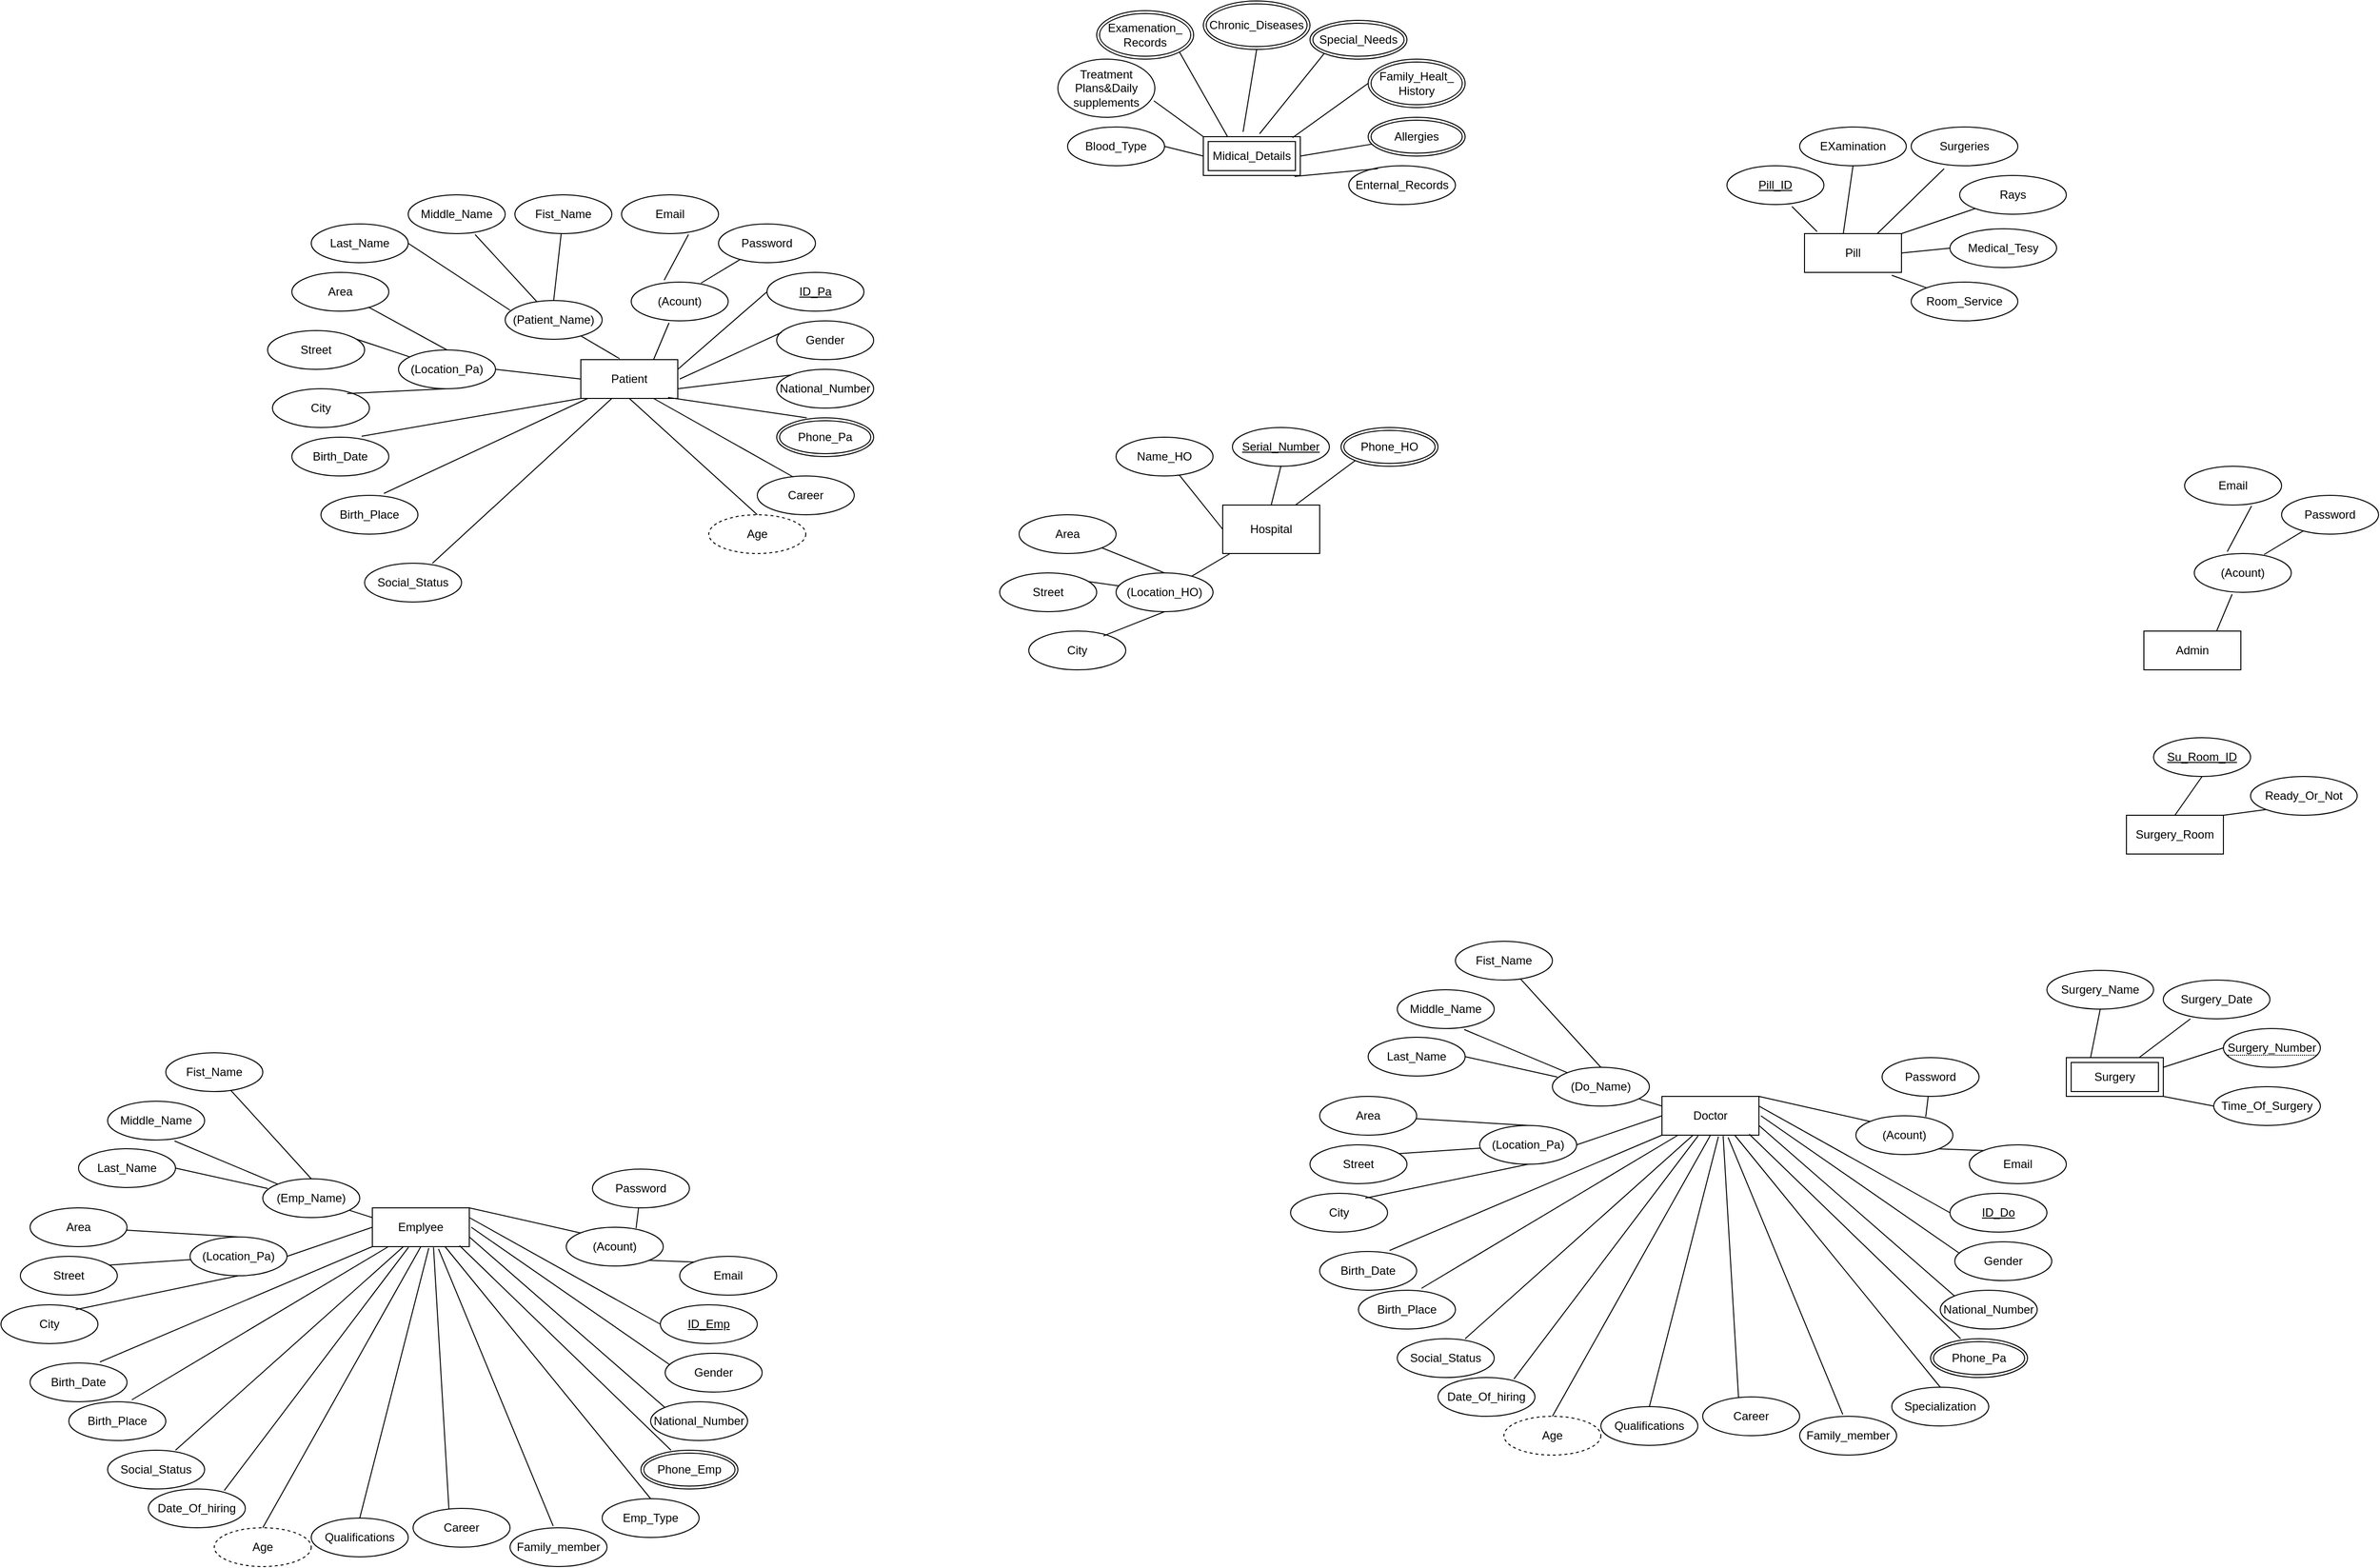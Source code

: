 <mxfile version="15.8.7" type="device"><diagram id="R2lEEEUBdFMjLlhIrx00" name="Page-1"><mxGraphModel dx="1871" dy="1751" grid="1" gridSize="10" guides="1" tooltips="1" connect="1" arrows="1" fold="1" page="1" pageScale="1" pageWidth="850" pageHeight="1100" math="0" shadow="0" extFonts="Permanent Marker^https://fonts.googleapis.com/css?family=Permanent+Marker"><root><mxCell id="0"/><mxCell id="1" parent="0"/><mxCell id="u1pBeGqs2d3msCe7WVyi-1" value="Hospital" style="whiteSpace=wrap;html=1;align=center;" parent="1" vertex="1"><mxGeometry x="460" y="-230" width="100" height="50" as="geometry"/></mxCell><mxCell id="u1pBeGqs2d3msCe7WVyi-2" value="(Location_HO)" style="ellipse;whiteSpace=wrap;html=1;align=center;" parent="1" vertex="1"><mxGeometry x="350" y="-160" width="100" height="40" as="geometry"/></mxCell><mxCell id="u1pBeGqs2d3msCe7WVyi-6" value="" style="endArrow=none;html=1;rounded=0;" parent="1" source="u1pBeGqs2d3msCe7WVyi-2" target="u1pBeGqs2d3msCe7WVyi-1" edge="1"><mxGeometry relative="1" as="geometry"><mxPoint x="300" y="340" as="sourcePoint"/><mxPoint x="460" y="340" as="targetPoint"/></mxGeometry></mxCell><mxCell id="u1pBeGqs2d3msCe7WVyi-7" value="Area" style="ellipse;whiteSpace=wrap;html=1;align=center;" parent="1" vertex="1"><mxGeometry x="250" y="-220" width="100" height="40" as="geometry"/></mxCell><mxCell id="u1pBeGqs2d3msCe7WVyi-8" value="Name_HO" style="ellipse;whiteSpace=wrap;html=1;align=center;" parent="1" vertex="1"><mxGeometry x="350" y="-300" width="100" height="40" as="geometry"/></mxCell><mxCell id="u1pBeGqs2d3msCe7WVyi-13" value="" style="endArrow=none;html=1;rounded=0;entryX=0;entryY=0.5;entryDx=0;entryDy=0;" parent="1" source="u1pBeGqs2d3msCe7WVyi-8" target="u1pBeGqs2d3msCe7WVyi-1" edge="1"><mxGeometry relative="1" as="geometry"><mxPoint x="383.053" y="-129.337" as="sourcePoint"/><mxPoint x="436.957" y="-210" as="targetPoint"/></mxGeometry></mxCell><mxCell id="u1pBeGqs2d3msCe7WVyi-14" value="Serial_Number" style="ellipse;whiteSpace=wrap;html=1;align=center;fontStyle=4;" parent="1" vertex="1"><mxGeometry x="470" y="-310" width="100" height="40" as="geometry"/></mxCell><mxCell id="u1pBeGqs2d3msCe7WVyi-17" value="" style="endArrow=none;html=1;rounded=0;entryX=0.5;entryY=1;entryDx=0;entryDy=0;exitX=0.5;exitY=0;exitDx=0;exitDy=0;" parent="1" source="u1pBeGqs2d3msCe7WVyi-1" target="u1pBeGqs2d3msCe7WVyi-14" edge="1"><mxGeometry relative="1" as="geometry"><mxPoint x="510" y="-240" as="sourcePoint"/><mxPoint x="653.907" y="-300" as="targetPoint"/></mxGeometry></mxCell><mxCell id="u1pBeGqs2d3msCe7WVyi-18" value="City" style="ellipse;whiteSpace=wrap;html=1;align=center;" parent="1" vertex="1"><mxGeometry x="260" y="-100" width="100" height="40" as="geometry"/></mxCell><mxCell id="u1pBeGqs2d3msCe7WVyi-19" value="Street" style="ellipse;whiteSpace=wrap;html=1;align=center;" parent="1" vertex="1"><mxGeometry x="230" y="-160" width="100" height="40" as="geometry"/></mxCell><mxCell id="u1pBeGqs2d3msCe7WVyi-20" value="" style="endArrow=none;html=1;rounded=0;entryX=0.5;entryY=0;entryDx=0;entryDy=0;" parent="1" source="u1pBeGqs2d3msCe7WVyi-7" target="u1pBeGqs2d3msCe7WVyi-2" edge="1"><mxGeometry relative="1" as="geometry"><mxPoint x="425.239" y="-250.952" as="sourcePoint"/><mxPoint x="470" y="-195" as="targetPoint"/></mxGeometry></mxCell><mxCell id="u1pBeGqs2d3msCe7WVyi-21" value="" style="endArrow=none;html=1;rounded=0;exitX=0.92;exitY=0.225;exitDx=0;exitDy=0;exitPerimeter=0;" parent="1" source="u1pBeGqs2d3msCe7WVyi-19" target="u1pBeGqs2d3msCe7WVyi-2" edge="1"><mxGeometry relative="1" as="geometry"><mxPoint x="345.355" y="-175.858" as="sourcePoint"/><mxPoint x="410" y="-150" as="targetPoint"/></mxGeometry></mxCell><mxCell id="u1pBeGqs2d3msCe7WVyi-22" value="" style="endArrow=none;html=1;rounded=0;entryX=0.5;entryY=1;entryDx=0;entryDy=0;exitX=0.77;exitY=0.125;exitDx=0;exitDy=0;exitPerimeter=0;" parent="1" source="u1pBeGqs2d3msCe7WVyi-18" target="u1pBeGqs2d3msCe7WVyi-2" edge="1"><mxGeometry relative="1" as="geometry"><mxPoint x="355.355" y="-165.858" as="sourcePoint"/><mxPoint x="420" y="-140" as="targetPoint"/></mxGeometry></mxCell><mxCell id="u1pBeGqs2d3msCe7WVyi-24" value="" style="endArrow=none;html=1;rounded=0;entryX=0;entryY=1;entryDx=0;entryDy=0;exitX=0.75;exitY=0;exitDx=0;exitDy=0;" parent="1" source="u1pBeGqs2d3msCe7WVyi-1" target="u1pBeGqs2d3msCe7WVyi-27" edge="1"><mxGeometry relative="1" as="geometry"><mxPoint x="520" y="-220" as="sourcePoint"/><mxPoint x="580" y="-260" as="targetPoint"/></mxGeometry></mxCell><mxCell id="u1pBeGqs2d3msCe7WVyi-25" value="Patient" style="whiteSpace=wrap;html=1;align=center;" parent="1" vertex="1"><mxGeometry x="-202" y="-380" width="100" height="40" as="geometry"/></mxCell><mxCell id="u1pBeGqs2d3msCe7WVyi-26" value="(Acount)" style="ellipse;whiteSpace=wrap;html=1;align=center;" parent="1" vertex="1"><mxGeometry x="-150" y="-460" width="100" height="40" as="geometry"/></mxCell><mxCell id="u1pBeGqs2d3msCe7WVyi-27" value="Phone_HO" style="ellipse;shape=doubleEllipse;margin=3;whiteSpace=wrap;html=1;align=center;" parent="1" vertex="1"><mxGeometry x="582" y="-310" width="100" height="40" as="geometry"/></mxCell><mxCell id="u1pBeGqs2d3msCe7WVyi-28" value="Email" style="ellipse;whiteSpace=wrap;html=1;align=center;" parent="1" vertex="1"><mxGeometry x="-160" y="-550" width="100" height="40" as="geometry"/></mxCell><mxCell id="u1pBeGqs2d3msCe7WVyi-29" value="Password" style="ellipse;whiteSpace=wrap;html=1;align=center;" parent="1" vertex="1"><mxGeometry x="-60" y="-520" width="100" height="40" as="geometry"/></mxCell><mxCell id="u1pBeGqs2d3msCe7WVyi-35" value="" style="endArrow=none;html=1;rounded=0;entryX=0.72;entryY=0.025;entryDx=0;entryDy=0;entryPerimeter=0;" parent="1" source="u1pBeGqs2d3msCe7WVyi-29" target="u1pBeGqs2d3msCe7WVyi-26" edge="1"><mxGeometry relative="1" as="geometry"><mxPoint x="300" y="-370" as="sourcePoint"/><mxPoint x="-60" y="-450" as="targetPoint"/></mxGeometry></mxCell><mxCell id="u1pBeGqs2d3msCe7WVyi-36" value="" style="endArrow=none;html=1;rounded=0;entryX=0.34;entryY=-0.05;entryDx=0;entryDy=0;entryPerimeter=0;exitX=0.69;exitY=1.025;exitDx=0;exitDy=0;exitPerimeter=0;" parent="1" source="u1pBeGqs2d3msCe7WVyi-28" target="u1pBeGqs2d3msCe7WVyi-26" edge="1"><mxGeometry relative="1" as="geometry"><mxPoint x="-27.624" y="-480.234" as="sourcePoint"/><mxPoint x="-47" y="-430" as="targetPoint"/></mxGeometry></mxCell><mxCell id="u1pBeGqs2d3msCe7WVyi-37" value="" style="endArrow=none;html=1;rounded=0;entryX=0.39;entryY=1.05;entryDx=0;entryDy=0;entryPerimeter=0;exitX=0.75;exitY=0;exitDx=0;exitDy=0;" parent="1" source="u1pBeGqs2d3msCe7WVyi-25" target="u1pBeGqs2d3msCe7WVyi-26" edge="1"><mxGeometry relative="1" as="geometry"><mxPoint x="-17.624" y="-470.234" as="sourcePoint"/><mxPoint x="-37" y="-420" as="targetPoint"/></mxGeometry></mxCell><mxCell id="u1pBeGqs2d3msCe7WVyi-38" value="(Patient_Name)" style="ellipse;whiteSpace=wrap;html=1;align=center;" parent="1" vertex="1"><mxGeometry x="-280" y="-441" width="100" height="40" as="geometry"/></mxCell><mxCell id="u1pBeGqs2d3msCe7WVyi-39" value="Middle_Name" style="ellipse;whiteSpace=wrap;html=1;align=center;" parent="1" vertex="1"><mxGeometry x="-380" y="-550" width="100" height="40" as="geometry"/></mxCell><mxCell id="u1pBeGqs2d3msCe7WVyi-40" value="Fist_Name" style="ellipse;whiteSpace=wrap;html=1;align=center;" parent="1" vertex="1"><mxGeometry x="-270" y="-550" width="100" height="40" as="geometry"/></mxCell><mxCell id="u1pBeGqs2d3msCe7WVyi-41" value="" style="endArrow=none;html=1;rounded=0;entryX=0.5;entryY=0;entryDx=0;entryDy=0;" parent="1" source="u1pBeGqs2d3msCe7WVyi-40" target="u1pBeGqs2d3msCe7WVyi-38" edge="1"><mxGeometry relative="1" as="geometry"><mxPoint x="60" y="-390" as="sourcePoint"/><mxPoint x="-230" y="-450" as="targetPoint"/></mxGeometry></mxCell><mxCell id="u1pBeGqs2d3msCe7WVyi-42" value="" style="endArrow=none;html=1;rounded=0;exitX=0.69;exitY=1.025;exitDx=0;exitDy=0;exitPerimeter=0;" parent="1" source="u1pBeGqs2d3msCe7WVyi-39" target="u1pBeGqs2d3msCe7WVyi-38" edge="1"><mxGeometry relative="1" as="geometry"><mxPoint x="-267.624" y="-500.234" as="sourcePoint"/><mxPoint x="-335" y="-463" as="targetPoint"/></mxGeometry></mxCell><mxCell id="u1pBeGqs2d3msCe7WVyi-43" value="Last_Name" style="ellipse;whiteSpace=wrap;html=1;align=center;" parent="1" vertex="1"><mxGeometry x="-480" y="-520" width="100" height="40" as="geometry"/></mxCell><mxCell id="u1pBeGqs2d3msCe7WVyi-45" value="" style="endArrow=none;html=1;rounded=0;exitX=1;exitY=0.5;exitDx=0;exitDy=0;entryX=0.05;entryY=0.25;entryDx=0;entryDy=0;entryPerimeter=0;" parent="1" source="u1pBeGqs2d3msCe7WVyi-43" target="u1pBeGqs2d3msCe7WVyi-38" edge="1"><mxGeometry relative="1" as="geometry"><mxPoint x="-301" y="-499" as="sourcePoint"/><mxPoint x="-237.275" y="-429.768" as="targetPoint"/></mxGeometry></mxCell><mxCell id="u1pBeGqs2d3msCe7WVyi-46" value="" style="endArrow=none;html=1;rounded=0;exitX=0.4;exitY=-0.025;exitDx=0;exitDy=0;exitPerimeter=0;" parent="1" source="u1pBeGqs2d3msCe7WVyi-25" target="u1pBeGqs2d3msCe7WVyi-38" edge="1"><mxGeometry relative="1" as="geometry"><mxPoint x="-117" y="-370" as="sourcePoint"/><mxPoint x="-80" y="-389" as="targetPoint"/></mxGeometry></mxCell><mxCell id="u1pBeGqs2d3msCe7WVyi-49" value="(Location_Pa)" style="ellipse;whiteSpace=wrap;html=1;align=center;" parent="1" vertex="1"><mxGeometry x="-390" y="-390" width="100" height="40" as="geometry"/></mxCell><mxCell id="u1pBeGqs2d3msCe7WVyi-50" value="Area" style="ellipse;whiteSpace=wrap;html=1;align=center;" parent="1" vertex="1"><mxGeometry x="-500" y="-470" width="100" height="40" as="geometry"/></mxCell><mxCell id="u1pBeGqs2d3msCe7WVyi-51" value="City" style="ellipse;whiteSpace=wrap;html=1;align=center;" parent="1" vertex="1"><mxGeometry x="-520" y="-350" width="100" height="40" as="geometry"/></mxCell><mxCell id="u1pBeGqs2d3msCe7WVyi-52" value="Street" style="ellipse;whiteSpace=wrap;html=1;align=center;" parent="1" vertex="1"><mxGeometry x="-525" y="-410" width="100" height="40" as="geometry"/></mxCell><mxCell id="u1pBeGqs2d3msCe7WVyi-53" value="" style="endArrow=none;html=1;rounded=0;entryX=0.5;entryY=0;entryDx=0;entryDy=0;" parent="1" source="u1pBeGqs2d3msCe7WVyi-50" target="u1pBeGqs2d3msCe7WVyi-49" edge="1"><mxGeometry relative="1" as="geometry"><mxPoint x="-314.761" y="-480.952" as="sourcePoint"/><mxPoint x="-270" y="-425" as="targetPoint"/></mxGeometry></mxCell><mxCell id="u1pBeGqs2d3msCe7WVyi-54" value="" style="endArrow=none;html=1;rounded=0;exitX=0.92;exitY=0.225;exitDx=0;exitDy=0;exitPerimeter=0;" parent="1" source="u1pBeGqs2d3msCe7WVyi-52" target="u1pBeGqs2d3msCe7WVyi-49" edge="1"><mxGeometry relative="1" as="geometry"><mxPoint x="-394.645" y="-405.858" as="sourcePoint"/><mxPoint x="-330" y="-380" as="targetPoint"/></mxGeometry></mxCell><mxCell id="u1pBeGqs2d3msCe7WVyi-55" value="" style="endArrow=none;html=1;rounded=0;entryX=0.5;entryY=1;entryDx=0;entryDy=0;exitX=0.77;exitY=0.125;exitDx=0;exitDy=0;exitPerimeter=0;" parent="1" source="u1pBeGqs2d3msCe7WVyi-51" target="u1pBeGqs2d3msCe7WVyi-49" edge="1"><mxGeometry relative="1" as="geometry"><mxPoint x="-384.645" y="-395.858" as="sourcePoint"/><mxPoint x="-320" y="-370" as="targetPoint"/></mxGeometry></mxCell><mxCell id="u1pBeGqs2d3msCe7WVyi-56" value="" style="endArrow=none;html=1;rounded=0;entryX=1;entryY=0.5;entryDx=0;entryDy=0;exitX=0;exitY=0.5;exitDx=0;exitDy=0;" parent="1" source="u1pBeGqs2d3msCe7WVyi-25" target="u1pBeGqs2d3msCe7WVyi-49" edge="1"><mxGeometry relative="1" as="geometry"><mxPoint x="-200" y="-370" as="sourcePoint"/><mxPoint x="-191.884" y="-394.461" as="targetPoint"/></mxGeometry></mxCell><mxCell id="u1pBeGqs2d3msCe7WVyi-57" value="Birth_Date" style="ellipse;whiteSpace=wrap;html=1;align=center;" parent="1" vertex="1"><mxGeometry x="-500" y="-300" width="100" height="40" as="geometry"/></mxCell><mxCell id="u1pBeGqs2d3msCe7WVyi-58" value="" style="endArrow=none;html=1;rounded=0;entryX=0.72;entryY=-0.025;entryDx=0;entryDy=0;exitX=0;exitY=1;exitDx=0;exitDy=0;entryPerimeter=0;" parent="1" source="u1pBeGqs2d3msCe7WVyi-25" target="u1pBeGqs2d3msCe7WVyi-57" edge="1"><mxGeometry relative="1" as="geometry"><mxPoint x="-192" y="-350" as="sourcePoint"/><mxPoint x="-280" y="-360" as="targetPoint"/></mxGeometry></mxCell><mxCell id="u1pBeGqs2d3msCe7WVyi-59" value="Birth_Place" style="ellipse;whiteSpace=wrap;html=1;align=center;" parent="1" vertex="1"><mxGeometry x="-470" y="-240" width="100" height="40" as="geometry"/></mxCell><mxCell id="u1pBeGqs2d3msCe7WVyi-60" value="" style="endArrow=none;html=1;rounded=0;entryX=0.65;entryY=-0.05;entryDx=0;entryDy=0;entryPerimeter=0;" parent="1" source="u1pBeGqs2d3msCe7WVyi-25" target="u1pBeGqs2d3msCe7WVyi-59" edge="1"><mxGeometry relative="1" as="geometry"><mxPoint x="-192" y="-330" as="sourcePoint"/><mxPoint x="-348" y="-281" as="targetPoint"/></mxGeometry></mxCell><mxCell id="u1pBeGqs2d3msCe7WVyi-61" value="Social_Status" style="ellipse;whiteSpace=wrap;html=1;align=center;" parent="1" vertex="1"><mxGeometry x="-425" y="-170" width="100" height="40" as="geometry"/></mxCell><mxCell id="u1pBeGqs2d3msCe7WVyi-62" value="" style="endArrow=none;html=1;rounded=0;entryX=0.7;entryY=0;entryDx=0;entryDy=0;entryPerimeter=0;" parent="1" target="u1pBeGqs2d3msCe7WVyi-61" edge="1"><mxGeometry relative="1" as="geometry"><mxPoint x="-170" y="-340" as="sourcePoint"/><mxPoint x="-350" y="-222" as="targetPoint"/></mxGeometry></mxCell><mxCell id="u1pBeGqs2d3msCe7WVyi-63" value="ID_Pa" style="ellipse;whiteSpace=wrap;html=1;align=center;fontStyle=4;" parent="1" vertex="1"><mxGeometry x="-10" y="-470" width="100" height="40" as="geometry"/></mxCell><mxCell id="u1pBeGqs2d3msCe7WVyi-64" value="" style="endArrow=none;html=1;rounded=0;entryX=0;entryY=0.5;entryDx=0;entryDy=0;exitX=1;exitY=0.25;exitDx=0;exitDy=0;" parent="1" source="u1pBeGqs2d3msCe7WVyi-25" target="u1pBeGqs2d3msCe7WVyi-63" edge="1"><mxGeometry relative="1" as="geometry"><mxPoint x="-117" y="-370" as="sourcePoint"/><mxPoint x="-80" y="-389" as="targetPoint"/></mxGeometry></mxCell><mxCell id="u1pBeGqs2d3msCe7WVyi-65" value="Gender" style="ellipse;whiteSpace=wrap;html=1;align=center;" parent="1" vertex="1"><mxGeometry y="-420" width="100" height="40" as="geometry"/></mxCell><mxCell id="u1pBeGqs2d3msCe7WVyi-66" value="" style="endArrow=none;html=1;rounded=0;entryX=0.05;entryY=0.3;entryDx=0;entryDy=0;entryPerimeter=0;" parent="1" target="u1pBeGqs2d3msCe7WVyi-65" edge="1"><mxGeometry relative="1" as="geometry"><mxPoint x="-100" y="-360" as="sourcePoint"/><mxPoint x="10" y="-400" as="targetPoint"/></mxGeometry></mxCell><mxCell id="u1pBeGqs2d3msCe7WVyi-67" value="National_Number" style="ellipse;whiteSpace=wrap;html=1;align=center;" parent="1" vertex="1"><mxGeometry y="-370" width="100" height="40" as="geometry"/></mxCell><mxCell id="u1pBeGqs2d3msCe7WVyi-68" value="" style="endArrow=none;html=1;rounded=0;exitX=1;exitY=0.75;exitDx=0;exitDy=0;entryX=0;entryY=0;entryDx=0;entryDy=0;" parent="1" source="u1pBeGqs2d3msCe7WVyi-25" target="u1pBeGqs2d3msCe7WVyi-67" edge="1"><mxGeometry relative="1" as="geometry"><mxPoint x="-90" y="-350" as="sourcePoint"/><mxPoint x="10" y="-310" as="targetPoint"/></mxGeometry></mxCell><mxCell id="u1pBeGqs2d3msCe7WVyi-69" value="Career" style="ellipse;whiteSpace=wrap;html=1;align=center;" parent="1" vertex="1"><mxGeometry x="-20" y="-260" width="100" height="40" as="geometry"/></mxCell><mxCell id="u1pBeGqs2d3msCe7WVyi-70" value="Phone_Pa" style="ellipse;shape=doubleEllipse;margin=3;whiteSpace=wrap;html=1;align=center;" parent="1" vertex="1"><mxGeometry y="-320" width="100" height="40" as="geometry"/></mxCell><mxCell id="u1pBeGqs2d3msCe7WVyi-71" value="" style="endArrow=none;html=1;rounded=0;exitX=0.9;exitY=0.975;exitDx=0;exitDy=0;exitPerimeter=0;entryX=0.31;entryY=0;entryDx=0;entryDy=0;entryPerimeter=0;" parent="1" source="u1pBeGqs2d3msCe7WVyi-25" target="u1pBeGqs2d3msCe7WVyi-70" edge="1"><mxGeometry relative="1" as="geometry"><mxPoint x="-92" y="-340" as="sourcePoint"/><mxPoint x="-30" y="-260" as="targetPoint"/></mxGeometry></mxCell><mxCell id="u1pBeGqs2d3msCe7WVyi-72" value="" style="endArrow=none;html=1;rounded=0;entryX=0.37;entryY=0.025;entryDx=0;entryDy=0;entryPerimeter=0;exitX=0.75;exitY=1;exitDx=0;exitDy=0;" parent="1" source="u1pBeGqs2d3msCe7WVyi-25" target="u1pBeGqs2d3msCe7WVyi-69" edge="1"><mxGeometry relative="1" as="geometry"><mxPoint x="-130" y="-350" as="sourcePoint"/><mxPoint x="41" y="-310" as="targetPoint"/></mxGeometry></mxCell><mxCell id="u1pBeGqs2d3msCe7WVyi-73" value="Age" style="ellipse;whiteSpace=wrap;html=1;align=center;dashed=1;" parent="1" vertex="1"><mxGeometry x="-70" y="-220" width="100" height="40" as="geometry"/></mxCell><mxCell id="u1pBeGqs2d3msCe7WVyi-74" value="" style="endArrow=none;html=1;rounded=0;entryX=0.5;entryY=0;entryDx=0;entryDy=0;exitX=0.5;exitY=1;exitDx=0;exitDy=0;" parent="1" source="u1pBeGqs2d3msCe7WVyi-25" target="u1pBeGqs2d3msCe7WVyi-73" edge="1"><mxGeometry relative="1" as="geometry"><mxPoint x="-109" y="-328" as="sourcePoint"/><mxPoint x="27" y="-249" as="targetPoint"/></mxGeometry></mxCell><mxCell id="WhupMV9TFP9cW5y8uytr-2" value="Midical_Details" style="shape=ext;margin=3;double=1;whiteSpace=wrap;html=1;align=center;" vertex="1" parent="1"><mxGeometry x="440" y="-610" width="100" height="40" as="geometry"/></mxCell><mxCell id="WhupMV9TFP9cW5y8uytr-3" value="Treatment&lt;br&gt;Plans&amp;amp;Daily&lt;br&gt;supplements" style="ellipse;whiteSpace=wrap;html=1;align=center;" vertex="1" parent="1"><mxGeometry x="290" y="-690" width="100" height="60" as="geometry"/></mxCell><mxCell id="WhupMV9TFP9cW5y8uytr-4" value="Examenation_&lt;br&gt;Records" style="ellipse;shape=doubleEllipse;margin=3;whiteSpace=wrap;html=1;align=center;" vertex="1" parent="1"><mxGeometry x="330" y="-740" width="100" height="50" as="geometry"/></mxCell><mxCell id="WhupMV9TFP9cW5y8uytr-5" value="Chronic_Diseases" style="ellipse;shape=doubleEllipse;margin=3;whiteSpace=wrap;html=1;align=center;" vertex="1" parent="1"><mxGeometry x="440" y="-750" width="110" height="50" as="geometry"/></mxCell><mxCell id="WhupMV9TFP9cW5y8uytr-6" value="Allergies" style="ellipse;shape=doubleEllipse;margin=3;whiteSpace=wrap;html=1;align=center;" vertex="1" parent="1"><mxGeometry x="610" y="-630" width="100" height="40" as="geometry"/></mxCell><mxCell id="WhupMV9TFP9cW5y8uytr-7" value="Family_Healt_&lt;br&gt;History" style="ellipse;shape=doubleEllipse;margin=3;whiteSpace=wrap;html=1;align=center;" vertex="1" parent="1"><mxGeometry x="610" y="-690" width="100" height="50" as="geometry"/></mxCell><mxCell id="WhupMV9TFP9cW5y8uytr-8" value="Special_Needs" style="ellipse;shape=doubleEllipse;margin=3;whiteSpace=wrap;html=1;align=center;" vertex="1" parent="1"><mxGeometry x="550" y="-730" width="100" height="40" as="geometry"/></mxCell><mxCell id="WhupMV9TFP9cW5y8uytr-9" value="Enternal_Records" style="ellipse;whiteSpace=wrap;html=1;align=center;" vertex="1" parent="1"><mxGeometry x="590" y="-580" width="110" height="40" as="geometry"/></mxCell><mxCell id="WhupMV9TFP9cW5y8uytr-10" value="Blood_Type" style="ellipse;whiteSpace=wrap;html=1;align=center;" vertex="1" parent="1"><mxGeometry x="300" y="-620" width="100" height="40" as="geometry"/></mxCell><mxCell id="WhupMV9TFP9cW5y8uytr-11" value="" style="endArrow=none;html=1;rounded=0;exitX=0;exitY=0.5;exitDx=0;exitDy=0;entryX=1;entryY=0.5;entryDx=0;entryDy=0;" edge="1" parent="1" source="WhupMV9TFP9cW5y8uytr-2" target="WhupMV9TFP9cW5y8uytr-10"><mxGeometry relative="1" as="geometry"><mxPoint x="440" y="-650" as="sourcePoint"/><mxPoint x="600" y="-650" as="targetPoint"/></mxGeometry></mxCell><mxCell id="WhupMV9TFP9cW5y8uytr-12" value="" style="endArrow=none;html=1;rounded=0;exitX=0;exitY=0;exitDx=0;exitDy=0;entryX=0.99;entryY=0.717;entryDx=0;entryDy=0;entryPerimeter=0;" edge="1" parent="1" source="WhupMV9TFP9cW5y8uytr-2" target="WhupMV9TFP9cW5y8uytr-3"><mxGeometry relative="1" as="geometry"><mxPoint x="450" y="-580" as="sourcePoint"/><mxPoint x="380" y="-650" as="targetPoint"/></mxGeometry></mxCell><mxCell id="WhupMV9TFP9cW5y8uytr-13" value="" style="endArrow=none;html=1;rounded=0;exitX=0.25;exitY=0;exitDx=0;exitDy=0;entryX=1;entryY=1;entryDx=0;entryDy=0;" edge="1" parent="1" source="WhupMV9TFP9cW5y8uytr-2" target="WhupMV9TFP9cW5y8uytr-4"><mxGeometry relative="1" as="geometry"><mxPoint x="460" y="-570" as="sourcePoint"/><mxPoint x="420" y="-580" as="targetPoint"/></mxGeometry></mxCell><mxCell id="WhupMV9TFP9cW5y8uytr-15" value="" style="endArrow=none;html=1;rounded=0;exitX=0.41;exitY=-0.125;exitDx=0;exitDy=0;entryX=0.5;entryY=1;entryDx=0;entryDy=0;exitPerimeter=0;" edge="1" parent="1" source="WhupMV9TFP9cW5y8uytr-2" target="WhupMV9TFP9cW5y8uytr-5"><mxGeometry relative="1" as="geometry"><mxPoint x="475" y="-600" as="sourcePoint"/><mxPoint x="425.355" y="-687.322" as="targetPoint"/></mxGeometry></mxCell><mxCell id="WhupMV9TFP9cW5y8uytr-16" value="" style="endArrow=none;html=1;rounded=0;exitX=0.58;exitY=-0.075;exitDx=0;exitDy=0;entryX=0;entryY=1;entryDx=0;entryDy=0;exitPerimeter=0;" edge="1" parent="1" source="WhupMV9TFP9cW5y8uytr-2" target="WhupMV9TFP9cW5y8uytr-8"><mxGeometry relative="1" as="geometry"><mxPoint x="491" y="-605" as="sourcePoint"/><mxPoint x="505" y="-690" as="targetPoint"/></mxGeometry></mxCell><mxCell id="WhupMV9TFP9cW5y8uytr-17" value="" style="endArrow=none;html=1;rounded=0;exitX=0.92;exitY=0.025;exitDx=0;exitDy=0;entryX=0;entryY=0.5;entryDx=0;entryDy=0;exitPerimeter=0;" edge="1" parent="1" source="WhupMV9TFP9cW5y8uytr-2" target="WhupMV9TFP9cW5y8uytr-7"><mxGeometry relative="1" as="geometry"><mxPoint x="508" y="-603" as="sourcePoint"/><mxPoint x="574.645" y="-685.858" as="targetPoint"/></mxGeometry></mxCell><mxCell id="WhupMV9TFP9cW5y8uytr-18" value="" style="endArrow=none;html=1;rounded=0;exitX=1;exitY=0.5;exitDx=0;exitDy=0;" edge="1" parent="1" source="WhupMV9TFP9cW5y8uytr-2" target="WhupMV9TFP9cW5y8uytr-6"><mxGeometry relative="1" as="geometry"><mxPoint x="542" y="-599" as="sourcePoint"/><mxPoint x="620" y="-655" as="targetPoint"/></mxGeometry></mxCell><mxCell id="WhupMV9TFP9cW5y8uytr-19" value="" style="endArrow=none;html=1;rounded=0;exitX=0.94;exitY=1.025;exitDx=0;exitDy=0;entryX=0.273;entryY=0.075;entryDx=0;entryDy=0;entryPerimeter=0;exitPerimeter=0;" edge="1" parent="1" source="WhupMV9TFP9cW5y8uytr-2" target="WhupMV9TFP9cW5y8uytr-9"><mxGeometry relative="1" as="geometry"><mxPoint x="550" y="-580" as="sourcePoint"/><mxPoint x="623.846" y="-592.308" as="targetPoint"/></mxGeometry></mxCell><mxCell id="WhupMV9TFP9cW5y8uytr-20" value="Pill" style="whiteSpace=wrap;html=1;align=center;" vertex="1" parent="1"><mxGeometry x="1060" y="-510" width="100" height="40" as="geometry"/></mxCell><mxCell id="WhupMV9TFP9cW5y8uytr-21" value="Surgery" style="shape=ext;margin=3;double=1;whiteSpace=wrap;html=1;align=center;" vertex="1" parent="1"><mxGeometry x="1330" y="340" width="100" height="40" as="geometry"/></mxCell><mxCell id="WhupMV9TFP9cW5y8uytr-23" value="Surgery_Name" style="ellipse;whiteSpace=wrap;html=1;align=center;" vertex="1" parent="1"><mxGeometry x="1310" y="250" width="110" height="40" as="geometry"/></mxCell><mxCell id="WhupMV9TFP9cW5y8uytr-24" value="" style="endArrow=none;html=1;rounded=0;exitX=0.25;exitY=0;exitDx=0;exitDy=0;entryX=0.5;entryY=1;entryDx=0;entryDy=0;" edge="1" parent="1" source="WhupMV9TFP9cW5y8uytr-21" target="WhupMV9TFP9cW5y8uytr-23"><mxGeometry relative="1" as="geometry"><mxPoint x="1070" y="300" as="sourcePoint"/><mxPoint x="1143.846" y="287.692" as="targetPoint"/><Array as="points"/></mxGeometry></mxCell><mxCell id="WhupMV9TFP9cW5y8uytr-25" value="" style="endArrow=none;html=1;rounded=0;exitX=0.75;exitY=0;exitDx=0;exitDy=0;entryX=0.255;entryY=1;entryDx=0;entryDy=0;entryPerimeter=0;" edge="1" parent="1" source="WhupMV9TFP9cW5y8uytr-21" target="WhupMV9TFP9cW5y8uytr-28"><mxGeometry relative="1" as="geometry"><mxPoint x="1386" y="357" as="sourcePoint"/><mxPoint x="1365" y="330" as="targetPoint"/><Array as="points"/></mxGeometry></mxCell><mxCell id="WhupMV9TFP9cW5y8uytr-28" value="Surgery_Date" style="ellipse;whiteSpace=wrap;html=1;align=center;" vertex="1" parent="1"><mxGeometry x="1430" y="260" width="110" height="40" as="geometry"/></mxCell><mxCell id="WhupMV9TFP9cW5y8uytr-29" value="" style="endArrow=none;html=1;rounded=0;exitX=0.75;exitY=0;exitDx=0;exitDy=0;entryX=0.309;entryY=1.075;entryDx=0;entryDy=0;entryPerimeter=0;" edge="1" parent="1" source="WhupMV9TFP9cW5y8uytr-20" target="WhupMV9TFP9cW5y8uytr-32"><mxGeometry relative="1" as="geometry"><mxPoint x="1185" y="-530" as="sourcePoint"/><mxPoint x="1206.109" y="-565.858" as="targetPoint"/><Array as="points"/></mxGeometry></mxCell><mxCell id="WhupMV9TFP9cW5y8uytr-30" value="EXamination" style="ellipse;whiteSpace=wrap;html=1;align=center;" vertex="1" parent="1"><mxGeometry x="1055" y="-620" width="110" height="40" as="geometry"/></mxCell><mxCell id="WhupMV9TFP9cW5y8uytr-31" value="" style="endArrow=none;html=1;rounded=0;exitX=0.4;exitY=0;exitDx=0;exitDy=0;exitPerimeter=0;entryX=0.5;entryY=1;entryDx=0;entryDy=0;" edge="1" parent="1" target="WhupMV9TFP9cW5y8uytr-30" source="WhupMV9TFP9cW5y8uytr-20"><mxGeometry relative="1" as="geometry"><mxPoint x="1126" y="-533" as="sourcePoint"/><mxPoint x="893.846" y="-592.308" as="targetPoint"/><Array as="points"/></mxGeometry></mxCell><mxCell id="WhupMV9TFP9cW5y8uytr-32" value="Surgeries" style="ellipse;whiteSpace=wrap;html=1;align=center;" vertex="1" parent="1"><mxGeometry x="1170" y="-620" width="110" height="40" as="geometry"/></mxCell><mxCell id="WhupMV9TFP9cW5y8uytr-34" value="" style="endArrow=none;html=1;rounded=0;exitX=1;exitY=0;exitDx=0;exitDy=0;entryX=0;entryY=1;entryDx=0;entryDy=0;" edge="1" parent="1" target="WhupMV9TFP9cW5y8uytr-37" source="WhupMV9TFP9cW5y8uytr-20"><mxGeometry relative="1" as="geometry"><mxPoint x="1330" y="-465" as="sourcePoint"/><mxPoint x="1351.109" y="-500.858" as="targetPoint"/><Array as="points"/></mxGeometry></mxCell><mxCell id="WhupMV9TFP9cW5y8uytr-35" value="Medical_Tesy" style="ellipse;whiteSpace=wrap;html=1;align=center;" vertex="1" parent="1"><mxGeometry x="1210" y="-515" width="110" height="40" as="geometry"/></mxCell><mxCell id="WhupMV9TFP9cW5y8uytr-36" value="" style="endArrow=none;html=1;rounded=0;exitX=1;exitY=0.5;exitDx=0;exitDy=0;entryX=0;entryY=0.5;entryDx=0;entryDy=0;" edge="1" parent="1" target="WhupMV9TFP9cW5y8uytr-35" source="WhupMV9TFP9cW5y8uytr-20"><mxGeometry relative="1" as="geometry"><mxPoint x="1271" y="-468" as="sourcePoint"/><mxPoint x="1038.846" y="-527.308" as="targetPoint"/><Array as="points"/></mxGeometry></mxCell><mxCell id="WhupMV9TFP9cW5y8uytr-37" value="Rays" style="ellipse;whiteSpace=wrap;html=1;align=center;" vertex="1" parent="1"><mxGeometry x="1220" y="-570" width="110" height="40" as="geometry"/></mxCell><mxCell id="WhupMV9TFP9cW5y8uytr-42" value="Room_Service" style="ellipse;whiteSpace=wrap;html=1;align=center;" vertex="1" parent="1"><mxGeometry x="1170" y="-460" width="110" height="40" as="geometry"/></mxCell><mxCell id="WhupMV9TFP9cW5y8uytr-43" value="" style="endArrow=none;html=1;rounded=0;entryX=0.9;entryY=1.075;entryDx=0;entryDy=0;entryPerimeter=0;" edge="1" parent="1" source="WhupMV9TFP9cW5y8uytr-42" target="WhupMV9TFP9cW5y8uytr-20"><mxGeometry relative="1" as="geometry"><mxPoint x="1281" y="-458" as="sourcePoint"/><mxPoint x="1265" y="-495" as="targetPoint"/><Array as="points"/></mxGeometry></mxCell><mxCell id="WhupMV9TFP9cW5y8uytr-45" value="Pill_ID" style="ellipse;whiteSpace=wrap;html=1;align=center;fontStyle=4;" vertex="1" parent="1"><mxGeometry x="980" y="-580" width="100" height="40" as="geometry"/></mxCell><mxCell id="WhupMV9TFP9cW5y8uytr-51" value="" style="endArrow=none;html=1;rounded=0;exitX=0.13;exitY=-0.05;exitDx=0;exitDy=0;exitPerimeter=0;entryX=0.67;entryY=1.05;entryDx=0;entryDy=0;entryPerimeter=0;" edge="1" parent="1" source="WhupMV9TFP9cW5y8uytr-20" target="WhupMV9TFP9cW5y8uytr-45"><mxGeometry relative="1" as="geometry"><mxPoint x="1110" y="-500" as="sourcePoint"/><mxPoint x="1120" y="-570" as="targetPoint"/><Array as="points"/></mxGeometry></mxCell><mxCell id="WhupMV9TFP9cW5y8uytr-52" value="Surgery_Room" style="whiteSpace=wrap;html=1;align=center;" vertex="1" parent="1"><mxGeometry x="1392" y="90" width="100" height="40" as="geometry"/></mxCell><mxCell id="WhupMV9TFP9cW5y8uytr-54" value="Ready_Or_Not" style="ellipse;whiteSpace=wrap;html=1;align=center;" vertex="1" parent="1"><mxGeometry x="1520" y="50" width="110" height="40" as="geometry"/></mxCell><mxCell id="WhupMV9TFP9cW5y8uytr-55" value="Su_Room_ID" style="ellipse;whiteSpace=wrap;html=1;align=center;fontStyle=4;" vertex="1" parent="1"><mxGeometry x="1420" y="10" width="100" height="40" as="geometry"/></mxCell><mxCell id="WhupMV9TFP9cW5y8uytr-56" value="" style="endArrow=none;html=1;rounded=0;exitX=0.5;exitY=0;exitDx=0;exitDy=0;entryX=0.5;entryY=1;entryDx=0;entryDy=0;" edge="1" source="WhupMV9TFP9cW5y8uytr-52" target="WhupMV9TFP9cW5y8uytr-55" parent="1"><mxGeometry relative="1" as="geometry"><mxPoint x="1442" y="100" as="sourcePoint"/><mxPoint x="1452" y="30" as="targetPoint"/><Array as="points"/></mxGeometry></mxCell><mxCell id="WhupMV9TFP9cW5y8uytr-58" value="" style="endArrow=none;html=1;rounded=0;exitX=1;exitY=0;exitDx=0;exitDy=0;entryX=0;entryY=1;entryDx=0;entryDy=0;" edge="1" source="WhupMV9TFP9cW5y8uytr-52" target="WhupMV9TFP9cW5y8uytr-54" parent="1"><mxGeometry relative="1" as="geometry"><mxPoint x="1662" y="135" as="sourcePoint"/><mxPoint x="1683.109" y="99.142" as="targetPoint"/><Array as="points"/></mxGeometry></mxCell><mxCell id="WhupMV9TFP9cW5y8uytr-59" value="Admin" style="whiteSpace=wrap;html=1;align=center;" vertex="1" parent="1"><mxGeometry x="1410" y="-100" width="100" height="40" as="geometry"/></mxCell><mxCell id="WhupMV9TFP9cW5y8uytr-60" value="" style="endArrow=none;html=1;rounded=0;entryX=0.39;entryY=1.05;entryDx=0;entryDy=0;entryPerimeter=0;exitX=0.75;exitY=0;exitDx=0;exitDy=0;" edge="1" source="WhupMV9TFP9cW5y8uytr-59" target="WhupMV9TFP9cW5y8uytr-61" parent="1"><mxGeometry relative="1" as="geometry"><mxPoint x="1594.376" y="-190.234" as="sourcePoint"/><mxPoint x="1575" y="-140" as="targetPoint"/></mxGeometry></mxCell><mxCell id="WhupMV9TFP9cW5y8uytr-61" value="(Acount)" style="ellipse;whiteSpace=wrap;html=1;align=center;" vertex="1" parent="1"><mxGeometry x="1462" y="-180" width="100" height="40" as="geometry"/></mxCell><mxCell id="WhupMV9TFP9cW5y8uytr-62" value="" style="endArrow=none;html=1;rounded=0;entryX=0.72;entryY=0.025;entryDx=0;entryDy=0;entryPerimeter=0;" edge="1" source="WhupMV9TFP9cW5y8uytr-63" target="WhupMV9TFP9cW5y8uytr-61" parent="1"><mxGeometry relative="1" as="geometry"><mxPoint x="1912" y="-90" as="sourcePoint"/><mxPoint x="1552" y="-170" as="targetPoint"/></mxGeometry></mxCell><mxCell id="WhupMV9TFP9cW5y8uytr-63" value="Password" style="ellipse;whiteSpace=wrap;html=1;align=center;" vertex="1" parent="1"><mxGeometry x="1552" y="-240" width="100" height="40" as="geometry"/></mxCell><mxCell id="WhupMV9TFP9cW5y8uytr-64" value="" style="endArrow=none;html=1;rounded=0;entryX=0.34;entryY=-0.05;entryDx=0;entryDy=0;entryPerimeter=0;exitX=0.69;exitY=1.025;exitDx=0;exitDy=0;exitPerimeter=0;" edge="1" source="WhupMV9TFP9cW5y8uytr-65" target="WhupMV9TFP9cW5y8uytr-61" parent="1"><mxGeometry relative="1" as="geometry"><mxPoint x="1584.376" y="-200.234" as="sourcePoint"/><mxPoint x="1565" y="-150" as="targetPoint"/></mxGeometry></mxCell><mxCell id="WhupMV9TFP9cW5y8uytr-65" value="Email" style="ellipse;whiteSpace=wrap;html=1;align=center;" vertex="1" parent="1"><mxGeometry x="1452" y="-270" width="100" height="40" as="geometry"/></mxCell><mxCell id="WhupMV9TFP9cW5y8uytr-68" value="&lt;span style=&quot;border-bottom: 1px dotted&quot;&gt;Surgery_Number&lt;/span&gt;" style="ellipse;whiteSpace=wrap;html=1;align=center;" vertex="1" parent="1"><mxGeometry x="1492" y="310" width="100" height="40" as="geometry"/></mxCell><mxCell id="WhupMV9TFP9cW5y8uytr-69" value="" style="endArrow=none;html=1;rounded=0;exitX=1;exitY=0.25;exitDx=0;exitDy=0;entryX=0;entryY=0.5;entryDx=0;entryDy=0;" edge="1" parent="1" source="WhupMV9TFP9cW5y8uytr-21" target="WhupMV9TFP9cW5y8uytr-68"><mxGeometry relative="1" as="geometry"><mxPoint x="1415" y="350" as="sourcePoint"/><mxPoint x="1468.05" y="310" as="targetPoint"/><Array as="points"/></mxGeometry></mxCell><mxCell id="WhupMV9TFP9cW5y8uytr-70" value="Time_Of_Surgery" style="ellipse;whiteSpace=wrap;html=1;align=center;" vertex="1" parent="1"><mxGeometry x="1482" y="370" width="110" height="40" as="geometry"/></mxCell><mxCell id="WhupMV9TFP9cW5y8uytr-71" value="" style="endArrow=none;html=1;rounded=0;exitX=1;exitY=1;exitDx=0;exitDy=0;entryX=0;entryY=0.5;entryDx=0;entryDy=0;" edge="1" parent="1" source="WhupMV9TFP9cW5y8uytr-21" target="WhupMV9TFP9cW5y8uytr-70"><mxGeometry relative="1" as="geometry"><mxPoint x="1415" y="350" as="sourcePoint"/><mxPoint x="1468.05" y="310" as="targetPoint"/><Array as="points"/></mxGeometry></mxCell><mxCell id="WhupMV9TFP9cW5y8uytr-115" value="Doctor" style="whiteSpace=wrap;html=1;align=center;" vertex="1" parent="1"><mxGeometry x="913" y="380" width="100" height="40" as="geometry"/></mxCell><mxCell id="WhupMV9TFP9cW5y8uytr-116" value="(Acount)" style="ellipse;whiteSpace=wrap;html=1;align=center;" vertex="1" parent="1"><mxGeometry x="1113" y="400" width="100" height="40" as="geometry"/></mxCell><mxCell id="WhupMV9TFP9cW5y8uytr-117" value="Email" style="ellipse;whiteSpace=wrap;html=1;align=center;" vertex="1" parent="1"><mxGeometry x="1230" y="430" width="100" height="40" as="geometry"/></mxCell><mxCell id="WhupMV9TFP9cW5y8uytr-118" value="Password" style="ellipse;whiteSpace=wrap;html=1;align=center;" vertex="1" parent="1"><mxGeometry x="1140" y="340" width="100" height="40" as="geometry"/></mxCell><mxCell id="WhupMV9TFP9cW5y8uytr-119" value="" style="endArrow=none;html=1;rounded=0;entryX=0.72;entryY=0.025;entryDx=0;entryDy=0;entryPerimeter=0;" edge="1" parent="1" source="WhupMV9TFP9cW5y8uytr-118" target="WhupMV9TFP9cW5y8uytr-116"><mxGeometry relative="1" as="geometry"><mxPoint x="1415" y="390" as="sourcePoint"/><mxPoint x="1055" y="310" as="targetPoint"/></mxGeometry></mxCell><mxCell id="WhupMV9TFP9cW5y8uytr-120" value="" style="endArrow=none;html=1;rounded=0;entryX=1;entryY=1;entryDx=0;entryDy=0;exitX=0;exitY=0;exitDx=0;exitDy=0;" edge="1" parent="1" source="WhupMV9TFP9cW5y8uytr-117" target="WhupMV9TFP9cW5y8uytr-116"><mxGeometry relative="1" as="geometry"><mxPoint x="1087.376" y="279.766" as="sourcePoint"/><mxPoint x="1068" y="330" as="targetPoint"/></mxGeometry></mxCell><mxCell id="WhupMV9TFP9cW5y8uytr-121" value="" style="endArrow=none;html=1;rounded=0;exitX=1;exitY=0;exitDx=0;exitDy=0;entryX=0;entryY=0;entryDx=0;entryDy=0;" edge="1" parent="1" source="WhupMV9TFP9cW5y8uytr-115" target="WhupMV9TFP9cW5y8uytr-116"><mxGeometry relative="1" as="geometry"><mxPoint x="1097.376" y="289.766" as="sourcePoint"/><mxPoint x="1120" y="420" as="targetPoint"/></mxGeometry></mxCell><mxCell id="WhupMV9TFP9cW5y8uytr-122" value="(Do_Name)" style="ellipse;whiteSpace=wrap;html=1;align=center;" vertex="1" parent="1"><mxGeometry x="800" y="350" width="100" height="40" as="geometry"/></mxCell><mxCell id="WhupMV9TFP9cW5y8uytr-123" value="Middle_Name" style="ellipse;whiteSpace=wrap;html=1;align=center;" vertex="1" parent="1"><mxGeometry x="640" y="270" width="100" height="40" as="geometry"/></mxCell><mxCell id="WhupMV9TFP9cW5y8uytr-124" value="Fist_Name" style="ellipse;whiteSpace=wrap;html=1;align=center;" vertex="1" parent="1"><mxGeometry x="700" y="220" width="100" height="40" as="geometry"/></mxCell><mxCell id="WhupMV9TFP9cW5y8uytr-125" value="" style="endArrow=none;html=1;rounded=0;entryX=0.5;entryY=0;entryDx=0;entryDy=0;" edge="1" parent="1" source="WhupMV9TFP9cW5y8uytr-124" target="WhupMV9TFP9cW5y8uytr-122"><mxGeometry relative="1" as="geometry"><mxPoint x="1175" y="370" as="sourcePoint"/><mxPoint x="885" y="310" as="targetPoint"/></mxGeometry></mxCell><mxCell id="WhupMV9TFP9cW5y8uytr-126" value="" style="endArrow=none;html=1;rounded=0;exitX=0.69;exitY=1.025;exitDx=0;exitDy=0;exitPerimeter=0;" edge="1" parent="1" source="WhupMV9TFP9cW5y8uytr-123" target="WhupMV9TFP9cW5y8uytr-122"><mxGeometry relative="1" as="geometry"><mxPoint x="847.376" y="259.766" as="sourcePoint"/><mxPoint x="780" y="297" as="targetPoint"/></mxGeometry></mxCell><mxCell id="WhupMV9TFP9cW5y8uytr-127" value="Last_Name" style="ellipse;whiteSpace=wrap;html=1;align=center;" vertex="1" parent="1"><mxGeometry x="610" y="319" width="100" height="40" as="geometry"/></mxCell><mxCell id="WhupMV9TFP9cW5y8uytr-128" value="" style="endArrow=none;html=1;rounded=0;exitX=1;exitY=0.5;exitDx=0;exitDy=0;entryX=0.05;entryY=0.25;entryDx=0;entryDy=0;entryPerimeter=0;" edge="1" parent="1" source="WhupMV9TFP9cW5y8uytr-127" target="WhupMV9TFP9cW5y8uytr-122"><mxGeometry relative="1" as="geometry"><mxPoint x="814" y="261" as="sourcePoint"/><mxPoint x="877.725" y="330.232" as="targetPoint"/></mxGeometry></mxCell><mxCell id="WhupMV9TFP9cW5y8uytr-129" value="" style="endArrow=none;html=1;rounded=0;exitX=0;exitY=0.25;exitDx=0;exitDy=0;" edge="1" parent="1" source="WhupMV9TFP9cW5y8uytr-115" target="WhupMV9TFP9cW5y8uytr-122"><mxGeometry relative="1" as="geometry"><mxPoint x="998" y="390" as="sourcePoint"/><mxPoint x="1035" y="371" as="targetPoint"/></mxGeometry></mxCell><mxCell id="WhupMV9TFP9cW5y8uytr-130" value="(Location_Pa)" style="ellipse;whiteSpace=wrap;html=1;align=center;" vertex="1" parent="1"><mxGeometry x="725" y="410" width="100" height="40" as="geometry"/></mxCell><mxCell id="WhupMV9TFP9cW5y8uytr-131" value="Area" style="ellipse;whiteSpace=wrap;html=1;align=center;" vertex="1" parent="1"><mxGeometry x="560" y="380" width="100" height="40" as="geometry"/></mxCell><mxCell id="WhupMV9TFP9cW5y8uytr-132" value="City" style="ellipse;whiteSpace=wrap;html=1;align=center;" vertex="1" parent="1"><mxGeometry x="530" y="480" width="100" height="40" as="geometry"/></mxCell><mxCell id="WhupMV9TFP9cW5y8uytr-133" value="Street" style="ellipse;whiteSpace=wrap;html=1;align=center;" vertex="1" parent="1"><mxGeometry x="550" y="430" width="100" height="40" as="geometry"/></mxCell><mxCell id="WhupMV9TFP9cW5y8uytr-134" value="" style="endArrow=none;html=1;rounded=0;entryX=0.5;entryY=0;entryDx=0;entryDy=0;" edge="1" parent="1" source="WhupMV9TFP9cW5y8uytr-131" target="WhupMV9TFP9cW5y8uytr-130"><mxGeometry relative="1" as="geometry"><mxPoint x="800.239" y="279.048" as="sourcePoint"/><mxPoint x="845" y="335" as="targetPoint"/></mxGeometry></mxCell><mxCell id="WhupMV9TFP9cW5y8uytr-135" value="" style="endArrow=none;html=1;rounded=0;exitX=0.92;exitY=0.225;exitDx=0;exitDy=0;exitPerimeter=0;" edge="1" parent="1" source="WhupMV9TFP9cW5y8uytr-133" target="WhupMV9TFP9cW5y8uytr-130"><mxGeometry relative="1" as="geometry"><mxPoint x="720.355" y="354.142" as="sourcePoint"/><mxPoint x="785" y="380" as="targetPoint"/></mxGeometry></mxCell><mxCell id="WhupMV9TFP9cW5y8uytr-136" value="" style="endArrow=none;html=1;rounded=0;entryX=0.5;entryY=1;entryDx=0;entryDy=0;exitX=0.77;exitY=0.125;exitDx=0;exitDy=0;exitPerimeter=0;" edge="1" parent="1" source="WhupMV9TFP9cW5y8uytr-132" target="WhupMV9TFP9cW5y8uytr-130"><mxGeometry relative="1" as="geometry"><mxPoint x="730.355" y="364.142" as="sourcePoint"/><mxPoint x="795" y="390" as="targetPoint"/></mxGeometry></mxCell><mxCell id="WhupMV9TFP9cW5y8uytr-137" value="" style="endArrow=none;html=1;rounded=0;entryX=1;entryY=0.5;entryDx=0;entryDy=0;exitX=0;exitY=0.5;exitDx=0;exitDy=0;" edge="1" parent="1" source="WhupMV9TFP9cW5y8uytr-115" target="WhupMV9TFP9cW5y8uytr-130"><mxGeometry relative="1" as="geometry"><mxPoint x="915" y="390" as="sourcePoint"/><mxPoint x="923.116" y="365.539" as="targetPoint"/></mxGeometry></mxCell><mxCell id="WhupMV9TFP9cW5y8uytr-138" value="Birth_Date" style="ellipse;whiteSpace=wrap;html=1;align=center;" vertex="1" parent="1"><mxGeometry x="560" y="540" width="100" height="40" as="geometry"/></mxCell><mxCell id="WhupMV9TFP9cW5y8uytr-139" value="" style="endArrow=none;html=1;rounded=0;entryX=0.72;entryY=-0.025;entryDx=0;entryDy=0;exitX=0;exitY=1;exitDx=0;exitDy=0;entryPerimeter=0;" edge="1" parent="1" source="WhupMV9TFP9cW5y8uytr-115" target="WhupMV9TFP9cW5y8uytr-138"><mxGeometry relative="1" as="geometry"><mxPoint x="923" y="410" as="sourcePoint"/><mxPoint x="835" y="400" as="targetPoint"/></mxGeometry></mxCell><mxCell id="WhupMV9TFP9cW5y8uytr-140" value="Birth_Place" style="ellipse;whiteSpace=wrap;html=1;align=center;" vertex="1" parent="1"><mxGeometry x="600" y="580" width="100" height="40" as="geometry"/></mxCell><mxCell id="WhupMV9TFP9cW5y8uytr-141" value="" style="endArrow=none;html=1;rounded=0;entryX=0.65;entryY=-0.05;entryDx=0;entryDy=0;entryPerimeter=0;" edge="1" parent="1" source="WhupMV9TFP9cW5y8uytr-115" target="WhupMV9TFP9cW5y8uytr-140"><mxGeometry relative="1" as="geometry"><mxPoint x="923" y="430" as="sourcePoint"/><mxPoint x="767" y="479" as="targetPoint"/></mxGeometry></mxCell><mxCell id="WhupMV9TFP9cW5y8uytr-142" value="Social_Status" style="ellipse;whiteSpace=wrap;html=1;align=center;" vertex="1" parent="1"><mxGeometry x="640" y="630" width="100" height="40" as="geometry"/></mxCell><mxCell id="WhupMV9TFP9cW5y8uytr-143" value="" style="endArrow=none;html=1;rounded=0;entryX=0.7;entryY=0;entryDx=0;entryDy=0;entryPerimeter=0;" edge="1" parent="1" target="WhupMV9TFP9cW5y8uytr-142"><mxGeometry relative="1" as="geometry"><mxPoint x="945" y="420" as="sourcePoint"/><mxPoint x="765" y="538" as="targetPoint"/></mxGeometry></mxCell><mxCell id="WhupMV9TFP9cW5y8uytr-144" value="ID_Do" style="ellipse;whiteSpace=wrap;html=1;align=center;fontStyle=4;" vertex="1" parent="1"><mxGeometry x="1210" y="480" width="100" height="40" as="geometry"/></mxCell><mxCell id="WhupMV9TFP9cW5y8uytr-145" value="" style="endArrow=none;html=1;rounded=0;entryX=0;entryY=0.5;entryDx=0;entryDy=0;exitX=1;exitY=0.25;exitDx=0;exitDy=0;" edge="1" parent="1" source="WhupMV9TFP9cW5y8uytr-115" target="WhupMV9TFP9cW5y8uytr-144"><mxGeometry relative="1" as="geometry"><mxPoint x="998" y="390" as="sourcePoint"/><mxPoint x="1035" y="371" as="targetPoint"/></mxGeometry></mxCell><mxCell id="WhupMV9TFP9cW5y8uytr-146" value="Gender" style="ellipse;whiteSpace=wrap;html=1;align=center;" vertex="1" parent="1"><mxGeometry x="1215" y="530" width="100" height="40" as="geometry"/></mxCell><mxCell id="WhupMV9TFP9cW5y8uytr-147" value="" style="endArrow=none;html=1;rounded=0;entryX=0.05;entryY=0.3;entryDx=0;entryDy=0;entryPerimeter=0;" edge="1" parent="1" target="WhupMV9TFP9cW5y8uytr-146"><mxGeometry relative="1" as="geometry"><mxPoint x="1015" y="400" as="sourcePoint"/><mxPoint x="1125" y="360" as="targetPoint"/></mxGeometry></mxCell><mxCell id="WhupMV9TFP9cW5y8uytr-148" value="National_Number" style="ellipse;whiteSpace=wrap;html=1;align=center;" vertex="1" parent="1"><mxGeometry x="1200" y="580" width="100" height="40" as="geometry"/></mxCell><mxCell id="WhupMV9TFP9cW5y8uytr-149" value="" style="endArrow=none;html=1;rounded=0;exitX=1;exitY=0.75;exitDx=0;exitDy=0;entryX=0;entryY=0;entryDx=0;entryDy=0;" edge="1" parent="1" source="WhupMV9TFP9cW5y8uytr-115" target="WhupMV9TFP9cW5y8uytr-148"><mxGeometry relative="1" as="geometry"><mxPoint x="1025" y="410" as="sourcePoint"/><mxPoint x="1125" y="450" as="targetPoint"/></mxGeometry></mxCell><mxCell id="WhupMV9TFP9cW5y8uytr-150" value="Career" style="ellipse;whiteSpace=wrap;html=1;align=center;" vertex="1" parent="1"><mxGeometry x="955" y="690" width="100" height="40" as="geometry"/></mxCell><mxCell id="WhupMV9TFP9cW5y8uytr-151" value="Phone_Pa" style="ellipse;shape=doubleEllipse;margin=3;whiteSpace=wrap;html=1;align=center;" vertex="1" parent="1"><mxGeometry x="1190" y="630" width="100" height="40" as="geometry"/></mxCell><mxCell id="WhupMV9TFP9cW5y8uytr-152" value="" style="endArrow=none;html=1;rounded=0;exitX=0.9;exitY=0.975;exitDx=0;exitDy=0;exitPerimeter=0;entryX=0.31;entryY=0;entryDx=0;entryDy=0;entryPerimeter=0;" edge="1" parent="1" source="WhupMV9TFP9cW5y8uytr-115" target="WhupMV9TFP9cW5y8uytr-151"><mxGeometry relative="1" as="geometry"><mxPoint x="1023" y="420" as="sourcePoint"/><mxPoint x="1085" y="500" as="targetPoint"/></mxGeometry></mxCell><mxCell id="WhupMV9TFP9cW5y8uytr-153" value="" style="endArrow=none;html=1;rounded=0;entryX=0.37;entryY=0.025;entryDx=0;entryDy=0;entryPerimeter=0;exitX=0.631;exitY=1.019;exitDx=0;exitDy=0;exitPerimeter=0;" edge="1" parent="1" source="WhupMV9TFP9cW5y8uytr-115" target="WhupMV9TFP9cW5y8uytr-150"><mxGeometry relative="1" as="geometry"><mxPoint x="985" y="410" as="sourcePoint"/><mxPoint x="1156" y="450" as="targetPoint"/></mxGeometry></mxCell><mxCell id="WhupMV9TFP9cW5y8uytr-154" value="Age" style="ellipse;whiteSpace=wrap;html=1;align=center;dashed=1;" vertex="1" parent="1"><mxGeometry x="750" y="710" width="100" height="40" as="geometry"/></mxCell><mxCell id="WhupMV9TFP9cW5y8uytr-155" value="" style="endArrow=none;html=1;rounded=0;entryX=0.5;entryY=0;entryDx=0;entryDy=0;exitX=0.5;exitY=1;exitDx=0;exitDy=0;" edge="1" parent="1" source="WhupMV9TFP9cW5y8uytr-115" target="WhupMV9TFP9cW5y8uytr-154"><mxGeometry relative="1" as="geometry"><mxPoint x="1006" y="432" as="sourcePoint"/><mxPoint x="1142" y="511" as="targetPoint"/></mxGeometry></mxCell><mxCell id="WhupMV9TFP9cW5y8uytr-159" value="Specialization" style="ellipse;whiteSpace=wrap;html=1;align=center;" vertex="1" parent="1"><mxGeometry x="1150" y="680" width="100" height="40" as="geometry"/></mxCell><mxCell id="WhupMV9TFP9cW5y8uytr-161" value="" style="endArrow=none;html=1;rounded=0;entryX=0.5;entryY=0;entryDx=0;entryDy=0;exitX=0.75;exitY=1;exitDx=0;exitDy=0;" edge="1" parent="1" source="WhupMV9TFP9cW5y8uytr-115" target="WhupMV9TFP9cW5y8uytr-159"><mxGeometry relative="1" as="geometry"><mxPoint x="1020" y="480" as="sourcePoint"/><mxPoint x="1161" y="640" as="targetPoint"/></mxGeometry></mxCell><mxCell id="WhupMV9TFP9cW5y8uytr-164" value="Qualifications" style="ellipse;whiteSpace=wrap;html=1;align=center;" vertex="1" parent="1"><mxGeometry x="850" y="700" width="100" height="40" as="geometry"/></mxCell><mxCell id="WhupMV9TFP9cW5y8uytr-165" value="" style="endArrow=none;html=1;rounded=0;entryX=0.5;entryY=0;entryDx=0;entryDy=0;exitX=0.582;exitY=1.038;exitDx=0;exitDy=0;exitPerimeter=0;" edge="1" parent="1" source="WhupMV9TFP9cW5y8uytr-115" target="WhupMV9TFP9cW5y8uytr-164"><mxGeometry relative="1" as="geometry"><mxPoint x="986.1" y="430.76" as="sourcePoint"/><mxPoint x="1060" y="701" as="targetPoint"/></mxGeometry></mxCell><mxCell id="WhupMV9TFP9cW5y8uytr-166" value="Date_Of_hiring" style="ellipse;whiteSpace=wrap;html=1;align=center;" vertex="1" parent="1"><mxGeometry x="682" y="670" width="100" height="40" as="geometry"/></mxCell><mxCell id="WhupMV9TFP9cW5y8uytr-167" value="" style="endArrow=none;html=1;rounded=0;entryX=0.783;entryY=0.038;entryDx=0;entryDy=0;exitX=0.373;exitY=1.017;exitDx=0;exitDy=0;exitPerimeter=0;entryPerimeter=0;" edge="1" parent="1" source="WhupMV9TFP9cW5y8uytr-115" target="WhupMV9TFP9cW5y8uytr-166"><mxGeometry relative="1" as="geometry"><mxPoint x="973" y="430" as="sourcePoint"/><mxPoint x="850" y="690" as="targetPoint"/></mxGeometry></mxCell><mxCell id="WhupMV9TFP9cW5y8uytr-168" value="Family_member" style="ellipse;whiteSpace=wrap;html=1;align=center;" vertex="1" parent="1"><mxGeometry x="1055" y="710" width="100" height="40" as="geometry"/></mxCell><mxCell id="WhupMV9TFP9cW5y8uytr-169" value="" style="endArrow=none;html=1;rounded=0;entryX=0.445;entryY=-0.046;entryDx=0;entryDy=0;exitX=0.682;exitY=1.058;exitDx=0;exitDy=0;exitPerimeter=0;entryPerimeter=0;" edge="1" parent="1" source="WhupMV9TFP9cW5y8uytr-115" target="WhupMV9TFP9cW5y8uytr-168"><mxGeometry relative="1" as="geometry"><mxPoint x="998" y="430" as="sourcePoint"/><mxPoint x="1210" y="690" as="targetPoint"/></mxGeometry></mxCell><mxCell id="WhupMV9TFP9cW5y8uytr-219" value="Emplyee" style="whiteSpace=wrap;html=1;align=center;" vertex="1" parent="1"><mxGeometry x="-417" y="495" width="100" height="40" as="geometry"/></mxCell><mxCell id="WhupMV9TFP9cW5y8uytr-220" value="(Acount)" style="ellipse;whiteSpace=wrap;html=1;align=center;" vertex="1" parent="1"><mxGeometry x="-217" y="515" width="100" height="40" as="geometry"/></mxCell><mxCell id="WhupMV9TFP9cW5y8uytr-221" value="Email" style="ellipse;whiteSpace=wrap;html=1;align=center;" vertex="1" parent="1"><mxGeometry x="-100" y="545" width="100" height="40" as="geometry"/></mxCell><mxCell id="WhupMV9TFP9cW5y8uytr-222" value="Password" style="ellipse;whiteSpace=wrap;html=1;align=center;" vertex="1" parent="1"><mxGeometry x="-190" y="455" width="100" height="40" as="geometry"/></mxCell><mxCell id="WhupMV9TFP9cW5y8uytr-223" value="" style="endArrow=none;html=1;rounded=0;entryX=0.72;entryY=0.025;entryDx=0;entryDy=0;entryPerimeter=0;" edge="1" parent="1" source="WhupMV9TFP9cW5y8uytr-222" target="WhupMV9TFP9cW5y8uytr-220"><mxGeometry relative="1" as="geometry"><mxPoint x="85" y="505" as="sourcePoint"/><mxPoint x="-275" y="425" as="targetPoint"/></mxGeometry></mxCell><mxCell id="WhupMV9TFP9cW5y8uytr-224" value="" style="endArrow=none;html=1;rounded=0;entryX=1;entryY=1;entryDx=0;entryDy=0;exitX=0;exitY=0;exitDx=0;exitDy=0;" edge="1" parent="1" source="WhupMV9TFP9cW5y8uytr-221" target="WhupMV9TFP9cW5y8uytr-220"><mxGeometry relative="1" as="geometry"><mxPoint x="-242.624" y="394.766" as="sourcePoint"/><mxPoint x="-262" y="445" as="targetPoint"/></mxGeometry></mxCell><mxCell id="WhupMV9TFP9cW5y8uytr-225" value="" style="endArrow=none;html=1;rounded=0;exitX=1;exitY=0;exitDx=0;exitDy=0;entryX=0;entryY=0;entryDx=0;entryDy=0;" edge="1" parent="1" source="WhupMV9TFP9cW5y8uytr-219" target="WhupMV9TFP9cW5y8uytr-220"><mxGeometry relative="1" as="geometry"><mxPoint x="-232.624" y="404.766" as="sourcePoint"/><mxPoint x="-210" y="535" as="targetPoint"/></mxGeometry></mxCell><mxCell id="WhupMV9TFP9cW5y8uytr-226" value="(Emp_Name)" style="ellipse;whiteSpace=wrap;html=1;align=center;" vertex="1" parent="1"><mxGeometry x="-530" y="465" width="100" height="40" as="geometry"/></mxCell><mxCell id="WhupMV9TFP9cW5y8uytr-227" value="Middle_Name" style="ellipse;whiteSpace=wrap;html=1;align=center;" vertex="1" parent="1"><mxGeometry x="-690" y="385" width="100" height="40" as="geometry"/></mxCell><mxCell id="WhupMV9TFP9cW5y8uytr-228" value="Fist_Name" style="ellipse;whiteSpace=wrap;html=1;align=center;" vertex="1" parent="1"><mxGeometry x="-630" y="335" width="100" height="40" as="geometry"/></mxCell><mxCell id="WhupMV9TFP9cW5y8uytr-229" value="" style="endArrow=none;html=1;rounded=0;entryX=0.5;entryY=0;entryDx=0;entryDy=0;" edge="1" parent="1" source="WhupMV9TFP9cW5y8uytr-228" target="WhupMV9TFP9cW5y8uytr-226"><mxGeometry relative="1" as="geometry"><mxPoint x="-155" y="485" as="sourcePoint"/><mxPoint x="-445" y="425" as="targetPoint"/></mxGeometry></mxCell><mxCell id="WhupMV9TFP9cW5y8uytr-230" value="" style="endArrow=none;html=1;rounded=0;exitX=0.69;exitY=1.025;exitDx=0;exitDy=0;exitPerimeter=0;" edge="1" parent="1" source="WhupMV9TFP9cW5y8uytr-227" target="WhupMV9TFP9cW5y8uytr-226"><mxGeometry relative="1" as="geometry"><mxPoint x="-482.624" y="374.766" as="sourcePoint"/><mxPoint x="-550" y="412" as="targetPoint"/></mxGeometry></mxCell><mxCell id="WhupMV9TFP9cW5y8uytr-231" value="Last_Name" style="ellipse;whiteSpace=wrap;html=1;align=center;" vertex="1" parent="1"><mxGeometry x="-720" y="434" width="100" height="40" as="geometry"/></mxCell><mxCell id="WhupMV9TFP9cW5y8uytr-232" value="" style="endArrow=none;html=1;rounded=0;exitX=1;exitY=0.5;exitDx=0;exitDy=0;entryX=0.05;entryY=0.25;entryDx=0;entryDy=0;entryPerimeter=0;" edge="1" parent="1" source="WhupMV9TFP9cW5y8uytr-231" target="WhupMV9TFP9cW5y8uytr-226"><mxGeometry relative="1" as="geometry"><mxPoint x="-516" y="376" as="sourcePoint"/><mxPoint x="-452.275" y="445.232" as="targetPoint"/></mxGeometry></mxCell><mxCell id="WhupMV9TFP9cW5y8uytr-233" value="" style="endArrow=none;html=1;rounded=0;exitX=0;exitY=0.25;exitDx=0;exitDy=0;" edge="1" parent="1" source="WhupMV9TFP9cW5y8uytr-219" target="WhupMV9TFP9cW5y8uytr-226"><mxGeometry relative="1" as="geometry"><mxPoint x="-332" y="505" as="sourcePoint"/><mxPoint x="-295" y="486" as="targetPoint"/></mxGeometry></mxCell><mxCell id="WhupMV9TFP9cW5y8uytr-234" value="(Location_Pa)" style="ellipse;whiteSpace=wrap;html=1;align=center;" vertex="1" parent="1"><mxGeometry x="-605" y="525" width="100" height="40" as="geometry"/></mxCell><mxCell id="WhupMV9TFP9cW5y8uytr-235" value="Area" style="ellipse;whiteSpace=wrap;html=1;align=center;" vertex="1" parent="1"><mxGeometry x="-770" y="495" width="100" height="40" as="geometry"/></mxCell><mxCell id="WhupMV9TFP9cW5y8uytr-236" value="City" style="ellipse;whiteSpace=wrap;html=1;align=center;" vertex="1" parent="1"><mxGeometry x="-800" y="595" width="100" height="40" as="geometry"/></mxCell><mxCell id="WhupMV9TFP9cW5y8uytr-237" value="Street" style="ellipse;whiteSpace=wrap;html=1;align=center;" vertex="1" parent="1"><mxGeometry x="-780" y="545" width="100" height="40" as="geometry"/></mxCell><mxCell id="WhupMV9TFP9cW5y8uytr-238" value="" style="endArrow=none;html=1;rounded=0;entryX=0.5;entryY=0;entryDx=0;entryDy=0;" edge="1" parent="1" source="WhupMV9TFP9cW5y8uytr-235" target="WhupMV9TFP9cW5y8uytr-234"><mxGeometry relative="1" as="geometry"><mxPoint x="-529.761" y="394.048" as="sourcePoint"/><mxPoint x="-485" y="450" as="targetPoint"/></mxGeometry></mxCell><mxCell id="WhupMV9TFP9cW5y8uytr-239" value="" style="endArrow=none;html=1;rounded=0;exitX=0.92;exitY=0.225;exitDx=0;exitDy=0;exitPerimeter=0;" edge="1" parent="1" source="WhupMV9TFP9cW5y8uytr-237" target="WhupMV9TFP9cW5y8uytr-234"><mxGeometry relative="1" as="geometry"><mxPoint x="-609.645" y="469.142" as="sourcePoint"/><mxPoint x="-545" y="495" as="targetPoint"/></mxGeometry></mxCell><mxCell id="WhupMV9TFP9cW5y8uytr-240" value="" style="endArrow=none;html=1;rounded=0;entryX=0.5;entryY=1;entryDx=0;entryDy=0;exitX=0.77;exitY=0.125;exitDx=0;exitDy=0;exitPerimeter=0;" edge="1" parent="1" source="WhupMV9TFP9cW5y8uytr-236" target="WhupMV9TFP9cW5y8uytr-234"><mxGeometry relative="1" as="geometry"><mxPoint x="-599.645" y="479.142" as="sourcePoint"/><mxPoint x="-535" y="505" as="targetPoint"/></mxGeometry></mxCell><mxCell id="WhupMV9TFP9cW5y8uytr-241" value="" style="endArrow=none;html=1;rounded=0;entryX=1;entryY=0.5;entryDx=0;entryDy=0;exitX=0;exitY=0.5;exitDx=0;exitDy=0;" edge="1" parent="1" source="WhupMV9TFP9cW5y8uytr-219" target="WhupMV9TFP9cW5y8uytr-234"><mxGeometry relative="1" as="geometry"><mxPoint x="-415" y="505" as="sourcePoint"/><mxPoint x="-406.884" y="480.539" as="targetPoint"/></mxGeometry></mxCell><mxCell id="WhupMV9TFP9cW5y8uytr-242" value="Birth_Date" style="ellipse;whiteSpace=wrap;html=1;align=center;" vertex="1" parent="1"><mxGeometry x="-770" y="655" width="100" height="40" as="geometry"/></mxCell><mxCell id="WhupMV9TFP9cW5y8uytr-243" value="" style="endArrow=none;html=1;rounded=0;entryX=0.72;entryY=-0.025;entryDx=0;entryDy=0;exitX=0;exitY=1;exitDx=0;exitDy=0;entryPerimeter=0;" edge="1" parent="1" source="WhupMV9TFP9cW5y8uytr-219" target="WhupMV9TFP9cW5y8uytr-242"><mxGeometry relative="1" as="geometry"><mxPoint x="-407" y="525" as="sourcePoint"/><mxPoint x="-495" y="515" as="targetPoint"/></mxGeometry></mxCell><mxCell id="WhupMV9TFP9cW5y8uytr-244" value="Birth_Place" style="ellipse;whiteSpace=wrap;html=1;align=center;" vertex="1" parent="1"><mxGeometry x="-730" y="695" width="100" height="40" as="geometry"/></mxCell><mxCell id="WhupMV9TFP9cW5y8uytr-245" value="" style="endArrow=none;html=1;rounded=0;entryX=0.65;entryY=-0.05;entryDx=0;entryDy=0;entryPerimeter=0;" edge="1" parent="1" source="WhupMV9TFP9cW5y8uytr-219" target="WhupMV9TFP9cW5y8uytr-244"><mxGeometry relative="1" as="geometry"><mxPoint x="-407" y="545" as="sourcePoint"/><mxPoint x="-563" y="594" as="targetPoint"/></mxGeometry></mxCell><mxCell id="WhupMV9TFP9cW5y8uytr-246" value="Social_Status" style="ellipse;whiteSpace=wrap;html=1;align=center;" vertex="1" parent="1"><mxGeometry x="-690" y="745" width="100" height="40" as="geometry"/></mxCell><mxCell id="WhupMV9TFP9cW5y8uytr-247" value="" style="endArrow=none;html=1;rounded=0;entryX=0.7;entryY=0;entryDx=0;entryDy=0;entryPerimeter=0;" edge="1" parent="1" target="WhupMV9TFP9cW5y8uytr-246"><mxGeometry relative="1" as="geometry"><mxPoint x="-385" y="535" as="sourcePoint"/><mxPoint x="-565" y="653" as="targetPoint"/></mxGeometry></mxCell><mxCell id="WhupMV9TFP9cW5y8uytr-248" value="ID_Emp" style="ellipse;whiteSpace=wrap;html=1;align=center;fontStyle=4;" vertex="1" parent="1"><mxGeometry x="-120" y="595" width="100" height="40" as="geometry"/></mxCell><mxCell id="WhupMV9TFP9cW5y8uytr-249" value="" style="endArrow=none;html=1;rounded=0;entryX=0;entryY=0.5;entryDx=0;entryDy=0;exitX=1;exitY=0.25;exitDx=0;exitDy=0;" edge="1" parent="1" source="WhupMV9TFP9cW5y8uytr-219" target="WhupMV9TFP9cW5y8uytr-248"><mxGeometry relative="1" as="geometry"><mxPoint x="-332" y="505" as="sourcePoint"/><mxPoint x="-295" y="486" as="targetPoint"/></mxGeometry></mxCell><mxCell id="WhupMV9TFP9cW5y8uytr-250" value="Gender" style="ellipse;whiteSpace=wrap;html=1;align=center;" vertex="1" parent="1"><mxGeometry x="-115" y="645" width="100" height="40" as="geometry"/></mxCell><mxCell id="WhupMV9TFP9cW5y8uytr-251" value="" style="endArrow=none;html=1;rounded=0;entryX=0.05;entryY=0.3;entryDx=0;entryDy=0;entryPerimeter=0;" edge="1" parent="1" target="WhupMV9TFP9cW5y8uytr-250"><mxGeometry relative="1" as="geometry"><mxPoint x="-315" y="515" as="sourcePoint"/><mxPoint x="-205" y="475" as="targetPoint"/></mxGeometry></mxCell><mxCell id="WhupMV9TFP9cW5y8uytr-252" value="National_Number" style="ellipse;whiteSpace=wrap;html=1;align=center;" vertex="1" parent="1"><mxGeometry x="-130" y="695" width="100" height="40" as="geometry"/></mxCell><mxCell id="WhupMV9TFP9cW5y8uytr-253" value="" style="endArrow=none;html=1;rounded=0;exitX=1;exitY=0.75;exitDx=0;exitDy=0;entryX=0;entryY=0;entryDx=0;entryDy=0;" edge="1" parent="1" source="WhupMV9TFP9cW5y8uytr-219" target="WhupMV9TFP9cW5y8uytr-252"><mxGeometry relative="1" as="geometry"><mxPoint x="-305" y="525" as="sourcePoint"/><mxPoint x="-205" y="565" as="targetPoint"/></mxGeometry></mxCell><mxCell id="WhupMV9TFP9cW5y8uytr-254" value="Career" style="ellipse;whiteSpace=wrap;html=1;align=center;" vertex="1" parent="1"><mxGeometry x="-375" y="805" width="100" height="40" as="geometry"/></mxCell><mxCell id="WhupMV9TFP9cW5y8uytr-255" value="Phone_Emp" style="ellipse;shape=doubleEllipse;margin=3;whiteSpace=wrap;html=1;align=center;" vertex="1" parent="1"><mxGeometry x="-140" y="745" width="100" height="40" as="geometry"/></mxCell><mxCell id="WhupMV9TFP9cW5y8uytr-256" value="" style="endArrow=none;html=1;rounded=0;exitX=0.9;exitY=0.975;exitDx=0;exitDy=0;exitPerimeter=0;entryX=0.31;entryY=0;entryDx=0;entryDy=0;entryPerimeter=0;" edge="1" parent="1" source="WhupMV9TFP9cW5y8uytr-219" target="WhupMV9TFP9cW5y8uytr-255"><mxGeometry relative="1" as="geometry"><mxPoint x="-307" y="535" as="sourcePoint"/><mxPoint x="-245" y="615" as="targetPoint"/></mxGeometry></mxCell><mxCell id="WhupMV9TFP9cW5y8uytr-257" value="" style="endArrow=none;html=1;rounded=0;entryX=0.37;entryY=0.025;entryDx=0;entryDy=0;entryPerimeter=0;exitX=0.631;exitY=1.019;exitDx=0;exitDy=0;exitPerimeter=0;" edge="1" parent="1" source="WhupMV9TFP9cW5y8uytr-219" target="WhupMV9TFP9cW5y8uytr-254"><mxGeometry relative="1" as="geometry"><mxPoint x="-345" y="525" as="sourcePoint"/><mxPoint x="-174" y="565" as="targetPoint"/></mxGeometry></mxCell><mxCell id="WhupMV9TFP9cW5y8uytr-258" value="Age" style="ellipse;whiteSpace=wrap;html=1;align=center;dashed=1;" vertex="1" parent="1"><mxGeometry x="-580" y="825" width="100" height="40" as="geometry"/></mxCell><mxCell id="WhupMV9TFP9cW5y8uytr-259" value="" style="endArrow=none;html=1;rounded=0;entryX=0.5;entryY=0;entryDx=0;entryDy=0;exitX=0.5;exitY=1;exitDx=0;exitDy=0;" edge="1" parent="1" source="WhupMV9TFP9cW5y8uytr-219" target="WhupMV9TFP9cW5y8uytr-258"><mxGeometry relative="1" as="geometry"><mxPoint x="-324" y="547" as="sourcePoint"/><mxPoint x="-188" y="626" as="targetPoint"/></mxGeometry></mxCell><mxCell id="WhupMV9TFP9cW5y8uytr-260" value="Emp_Type" style="ellipse;whiteSpace=wrap;html=1;align=center;" vertex="1" parent="1"><mxGeometry x="-180" y="795" width="100" height="40" as="geometry"/></mxCell><mxCell id="WhupMV9TFP9cW5y8uytr-261" value="" style="endArrow=none;html=1;rounded=0;entryX=0.5;entryY=0;entryDx=0;entryDy=0;exitX=0.75;exitY=1;exitDx=0;exitDy=0;" edge="1" parent="1" source="WhupMV9TFP9cW5y8uytr-219" target="WhupMV9TFP9cW5y8uytr-260"><mxGeometry relative="1" as="geometry"><mxPoint x="-310" y="595" as="sourcePoint"/><mxPoint x="-169" y="755" as="targetPoint"/></mxGeometry></mxCell><mxCell id="WhupMV9TFP9cW5y8uytr-262" value="Qualifications" style="ellipse;whiteSpace=wrap;html=1;align=center;" vertex="1" parent="1"><mxGeometry x="-480" y="815" width="100" height="40" as="geometry"/></mxCell><mxCell id="WhupMV9TFP9cW5y8uytr-263" value="" style="endArrow=none;html=1;rounded=0;entryX=0.5;entryY=0;entryDx=0;entryDy=0;exitX=0.582;exitY=1.038;exitDx=0;exitDy=0;exitPerimeter=0;" edge="1" parent="1" source="WhupMV9TFP9cW5y8uytr-219" target="WhupMV9TFP9cW5y8uytr-262"><mxGeometry relative="1" as="geometry"><mxPoint x="-343.9" y="545.76" as="sourcePoint"/><mxPoint x="-270" y="816" as="targetPoint"/></mxGeometry></mxCell><mxCell id="WhupMV9TFP9cW5y8uytr-264" value="Date_Of_hiring" style="ellipse;whiteSpace=wrap;html=1;align=center;" vertex="1" parent="1"><mxGeometry x="-648" y="785" width="100" height="40" as="geometry"/></mxCell><mxCell id="WhupMV9TFP9cW5y8uytr-265" value="" style="endArrow=none;html=1;rounded=0;entryX=0.783;entryY=0.038;entryDx=0;entryDy=0;exitX=0.373;exitY=1.017;exitDx=0;exitDy=0;exitPerimeter=0;entryPerimeter=0;" edge="1" parent="1" source="WhupMV9TFP9cW5y8uytr-219" target="WhupMV9TFP9cW5y8uytr-264"><mxGeometry relative="1" as="geometry"><mxPoint x="-357" y="545" as="sourcePoint"/><mxPoint x="-480" y="805" as="targetPoint"/></mxGeometry></mxCell><mxCell id="WhupMV9TFP9cW5y8uytr-266" value="Family_member" style="ellipse;whiteSpace=wrap;html=1;align=center;" vertex="1" parent="1"><mxGeometry x="-275" y="825" width="100" height="40" as="geometry"/></mxCell><mxCell id="WhupMV9TFP9cW5y8uytr-267" value="" style="endArrow=none;html=1;rounded=0;entryX=0.445;entryY=-0.046;entryDx=0;entryDy=0;exitX=0.682;exitY=1.058;exitDx=0;exitDy=0;exitPerimeter=0;entryPerimeter=0;" edge="1" parent="1" source="WhupMV9TFP9cW5y8uytr-219" target="WhupMV9TFP9cW5y8uytr-266"><mxGeometry relative="1" as="geometry"><mxPoint x="-332" y="545" as="sourcePoint"/><mxPoint x="-120" y="805" as="targetPoint"/></mxGeometry></mxCell></root></mxGraphModel></diagram></mxfile>